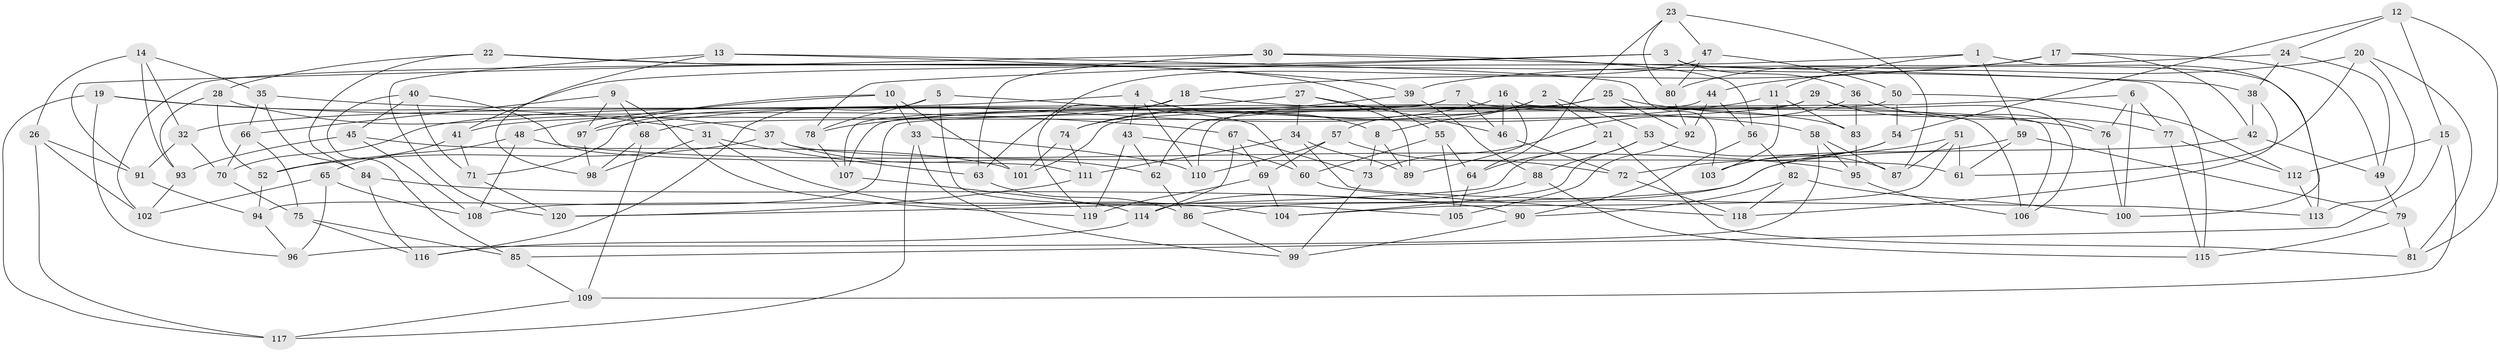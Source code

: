 // Generated by graph-tools (version 1.1) at 2025/16/03/09/25 04:16:29]
// undirected, 120 vertices, 240 edges
graph export_dot {
graph [start="1"]
  node [color=gray90,style=filled];
  1;
  2;
  3;
  4;
  5;
  6;
  7;
  8;
  9;
  10;
  11;
  12;
  13;
  14;
  15;
  16;
  17;
  18;
  19;
  20;
  21;
  22;
  23;
  24;
  25;
  26;
  27;
  28;
  29;
  30;
  31;
  32;
  33;
  34;
  35;
  36;
  37;
  38;
  39;
  40;
  41;
  42;
  43;
  44;
  45;
  46;
  47;
  48;
  49;
  50;
  51;
  52;
  53;
  54;
  55;
  56;
  57;
  58;
  59;
  60;
  61;
  62;
  63;
  64;
  65;
  66;
  67;
  68;
  69;
  70;
  71;
  72;
  73;
  74;
  75;
  76;
  77;
  78;
  79;
  80;
  81;
  82;
  83;
  84;
  85;
  86;
  87;
  88;
  89;
  90;
  91;
  92;
  93;
  94;
  95;
  96;
  97;
  98;
  99;
  100;
  101;
  102;
  103;
  104;
  105;
  106;
  107;
  108;
  109;
  110;
  111;
  112;
  113;
  114;
  115;
  116;
  117;
  118;
  119;
  120;
  1 -- 100;
  1 -- 59;
  1 -- 41;
  1 -- 11;
  2 -- 57;
  2 -- 21;
  2 -- 8;
  2 -- 53;
  3 -- 78;
  3 -- 102;
  3 -- 36;
  3 -- 113;
  4 -- 43;
  4 -- 110;
  4 -- 32;
  4 -- 8;
  5 -- 60;
  5 -- 78;
  5 -- 116;
  5 -- 105;
  6 -- 77;
  6 -- 94;
  6 -- 100;
  6 -- 76;
  7 -- 46;
  7 -- 71;
  7 -- 107;
  7 -- 106;
  8 -- 73;
  8 -- 89;
  9 -- 119;
  9 -- 97;
  9 -- 68;
  9 -- 66;
  10 -- 48;
  10 -- 33;
  10 -- 97;
  10 -- 101;
  11 -- 83;
  11 -- 103;
  11 -- 78;
  12 -- 54;
  12 -- 81;
  12 -- 15;
  12 -- 24;
  13 -- 103;
  13 -- 120;
  13 -- 39;
  13 -- 98;
  14 -- 26;
  14 -- 93;
  14 -- 35;
  14 -- 32;
  15 -- 109;
  15 -- 112;
  15 -- 85;
  16 -- 89;
  16 -- 106;
  16 -- 74;
  16 -- 46;
  17 -- 18;
  17 -- 49;
  17 -- 80;
  17 -- 42;
  18 -- 119;
  18 -- 41;
  18 -- 83;
  19 -- 31;
  19 -- 96;
  19 -- 117;
  19 -- 67;
  20 -- 61;
  20 -- 44;
  20 -- 81;
  20 -- 113;
  21 -- 120;
  21 -- 64;
  21 -- 81;
  22 -- 84;
  22 -- 28;
  22 -- 115;
  22 -- 55;
  23 -- 87;
  23 -- 47;
  23 -- 64;
  23 -- 80;
  24 -- 49;
  24 -- 39;
  24 -- 38;
  25 -- 76;
  25 -- 97;
  25 -- 92;
  25 -- 62;
  26 -- 102;
  26 -- 91;
  26 -- 117;
  27 -- 46;
  27 -- 70;
  27 -- 89;
  27 -- 34;
  28 -- 93;
  28 -- 37;
  28 -- 52;
  29 -- 106;
  29 -- 68;
  29 -- 76;
  29 -- 110;
  30 -- 63;
  30 -- 56;
  30 -- 91;
  30 -- 38;
  31 -- 63;
  31 -- 98;
  31 -- 104;
  32 -- 91;
  32 -- 70;
  33 -- 99;
  33 -- 110;
  33 -- 117;
  34 -- 89;
  34 -- 113;
  34 -- 111;
  35 -- 66;
  35 -- 58;
  35 -- 84;
  36 -- 73;
  36 -- 83;
  36 -- 77;
  37 -- 62;
  37 -- 61;
  37 -- 52;
  38 -- 118;
  38 -- 42;
  39 -- 74;
  39 -- 88;
  40 -- 85;
  40 -- 71;
  40 -- 45;
  40 -- 111;
  41 -- 52;
  41 -- 71;
  42 -- 108;
  42 -- 49;
  43 -- 119;
  43 -- 62;
  43 -- 60;
  44 -- 56;
  44 -- 101;
  44 -- 92;
  45 -- 101;
  45 -- 108;
  45 -- 93;
  46 -- 72;
  47 -- 50;
  47 -- 80;
  47 -- 63;
  48 -- 95;
  48 -- 108;
  48 -- 65;
  49 -- 79;
  50 -- 112;
  50 -- 54;
  50 -- 107;
  51 -- 104;
  51 -- 103;
  51 -- 61;
  51 -- 87;
  52 -- 94;
  53 -- 104;
  53 -- 88;
  53 -- 87;
  54 -- 72;
  54 -- 103;
  55 -- 64;
  55 -- 105;
  55 -- 60;
  56 -- 90;
  56 -- 82;
  57 -- 72;
  57 -- 110;
  57 -- 69;
  58 -- 87;
  58 -- 96;
  58 -- 95;
  59 -- 79;
  59 -- 86;
  59 -- 61;
  60 -- 118;
  62 -- 86;
  63 -- 86;
  64 -- 105;
  65 -- 108;
  65 -- 96;
  65 -- 102;
  66 -- 75;
  66 -- 70;
  67 -- 114;
  67 -- 73;
  67 -- 69;
  68 -- 109;
  68 -- 98;
  69 -- 119;
  69 -- 104;
  70 -- 75;
  71 -- 120;
  72 -- 118;
  73 -- 99;
  74 -- 101;
  74 -- 111;
  75 -- 85;
  75 -- 116;
  76 -- 100;
  77 -- 112;
  77 -- 115;
  78 -- 107;
  79 -- 115;
  79 -- 81;
  80 -- 92;
  82 -- 118;
  82 -- 90;
  82 -- 100;
  83 -- 95;
  84 -- 90;
  84 -- 116;
  85 -- 109;
  86 -- 99;
  88 -- 114;
  88 -- 115;
  90 -- 99;
  91 -- 94;
  92 -- 105;
  93 -- 102;
  94 -- 96;
  95 -- 106;
  97 -- 98;
  107 -- 114;
  109 -- 117;
  111 -- 120;
  112 -- 113;
  114 -- 116;
}
